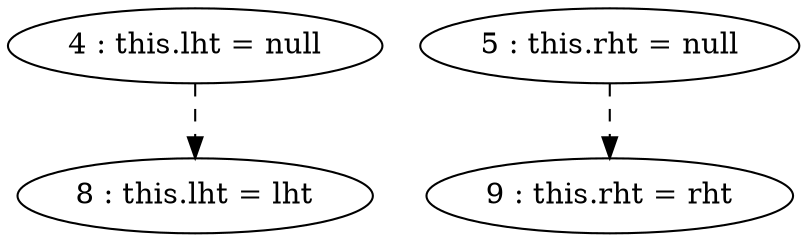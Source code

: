 digraph G {
"4 : this.lht = null"
"4 : this.lht = null" -> "8 : this.lht = lht" [style=dashed]
"5 : this.rht = null"
"5 : this.rht = null" -> "9 : this.rht = rht" [style=dashed]
"8 : this.lht = lht"
"9 : this.rht = rht"
}